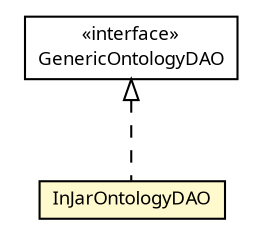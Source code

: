 #!/usr/local/bin/dot
#
# Class diagram 
# Generated by UMLGraph version R5_6 (http://www.umlgraph.org/)
#

digraph G {
	edge [fontname="Trebuchet MS",fontsize=10,labelfontname="Trebuchet MS",labelfontsize=10];
	node [fontname="Trebuchet MS",fontsize=10,shape=plaintext];
	nodesep=0.25;
	ranksep=0.5;
	// se.cambio.cds.model.ontology.dao.InJarOntologyDAO
	c236824 [label=<<table title="se.cambio.cds.model.ontology.dao.InJarOntologyDAO" border="0" cellborder="1" cellspacing="0" cellpadding="2" port="p" bgcolor="lemonChiffon" href="./InJarOntologyDAO.html">
		<tr><td><table border="0" cellspacing="0" cellpadding="1">
<tr><td align="center" balign="center"><font face="Trebuchet MS"> InJarOntologyDAO </font></td></tr>
		</table></td></tr>
		</table>>, URL="./InJarOntologyDAO.html", fontname="Trebuchet MS", fontcolor="black", fontsize=9.0];
	// se.cambio.cds.model.ontology.dao.GenericOntologyDAO
	c236826 [label=<<table title="se.cambio.cds.model.ontology.dao.GenericOntologyDAO" border="0" cellborder="1" cellspacing="0" cellpadding="2" port="p" href="./GenericOntologyDAO.html">
		<tr><td><table border="0" cellspacing="0" cellpadding="1">
<tr><td align="center" balign="center"> &#171;interface&#187; </td></tr>
<tr><td align="center" balign="center"><font face="Trebuchet MS"> GenericOntologyDAO </font></td></tr>
		</table></td></tr>
		</table>>, URL="./GenericOntologyDAO.html", fontname="Trebuchet MS", fontcolor="black", fontsize=9.0];
	//se.cambio.cds.model.ontology.dao.InJarOntologyDAO implements se.cambio.cds.model.ontology.dao.GenericOntologyDAO
	c236826:p -> c236824:p [dir=back,arrowtail=empty,style=dashed];
}


